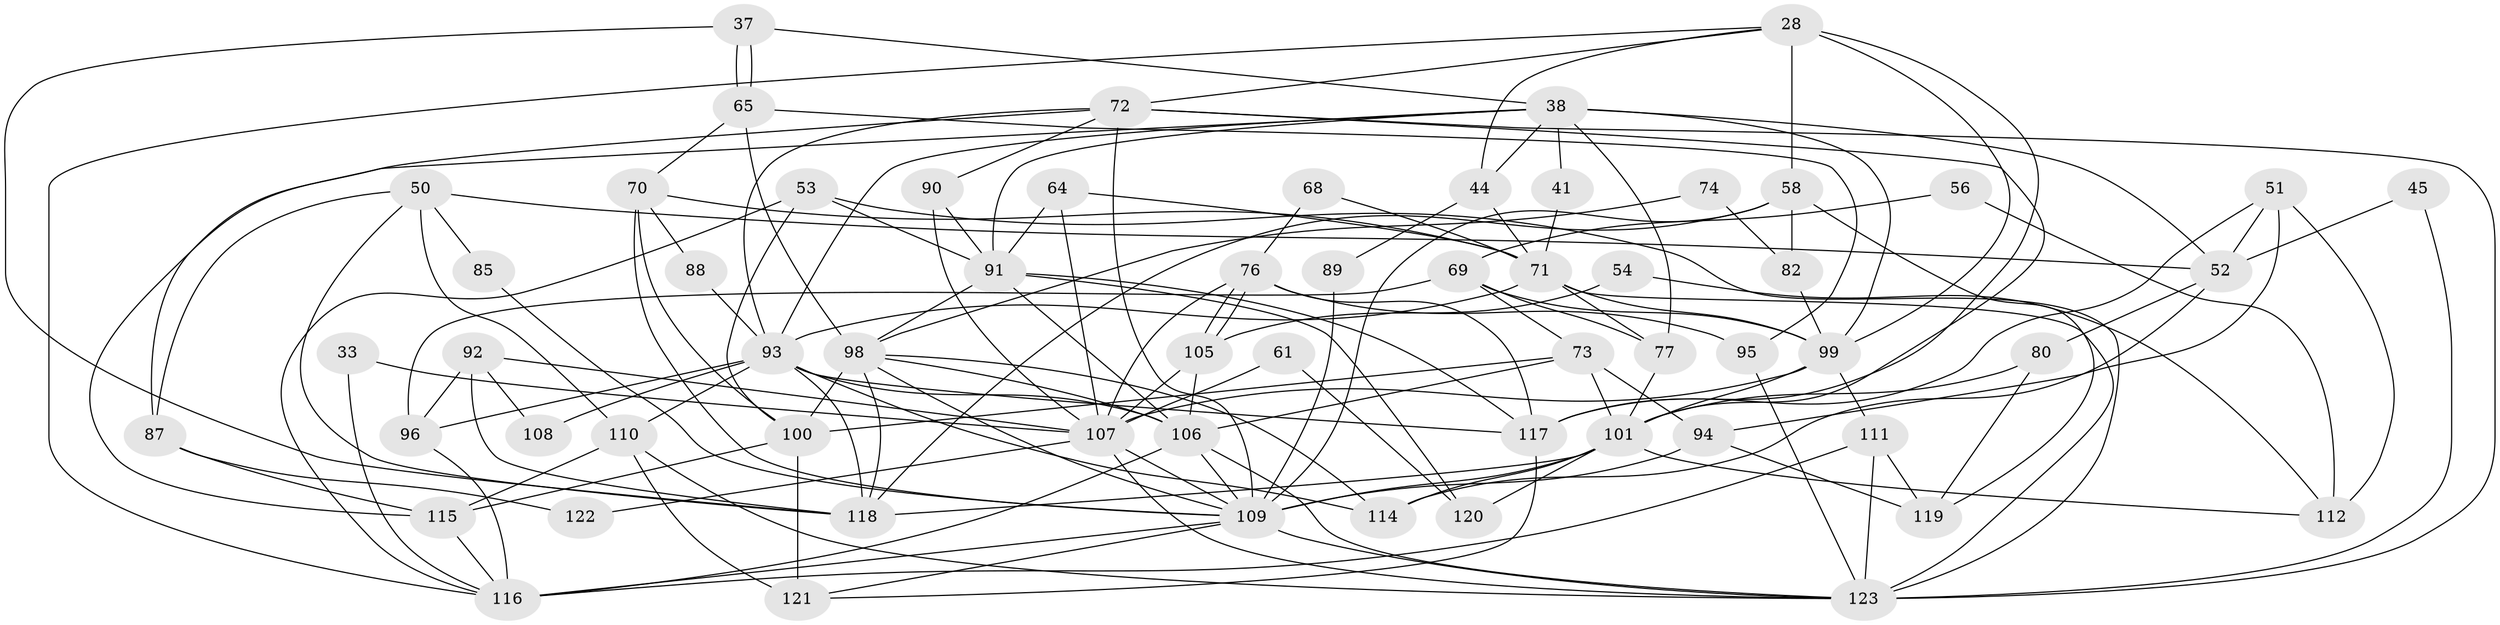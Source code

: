 // original degree distribution, {3: 0.1951219512195122, 6: 0.0975609756097561, 5: 0.15447154471544716, 4: 0.3008130081300813, 7: 0.04878048780487805, 9: 0.008130081300813009, 2: 0.18699186991869918, 8: 0.008130081300813009}
// Generated by graph-tools (version 1.1) at 2025/55/03/04/25 21:55:09]
// undirected, 61 vertices, 151 edges
graph export_dot {
graph [start="1"]
  node [color=gray90,style=filled];
  28 [super="+7"];
  33;
  37;
  38 [super="+15+34"];
  41;
  44 [super="+13"];
  45;
  50;
  51;
  52 [super="+12+26"];
  53;
  54;
  56;
  58 [super="+42"];
  61;
  64;
  65;
  68;
  69 [super="+49"];
  70 [super="+35"];
  71 [super="+19"];
  72 [super="+2"];
  73 [super="+47"];
  74;
  76;
  77;
  80;
  82;
  85;
  87;
  88;
  89;
  90;
  91 [super="+32"];
  92;
  93 [super="+86"];
  94 [super="+3"];
  95;
  96;
  98 [super="+57+17"];
  99 [super="+1+40"];
  100 [super="+78"];
  101 [super="+55+27+46"];
  105;
  106 [super="+29+25+66+36"];
  107 [super="+63+79"];
  108;
  109 [super="+97+102"];
  110 [super="+81"];
  111 [super="+67"];
  112;
  114;
  115 [super="+43"];
  116 [super="+30+39+83"];
  117 [super="+104+103"];
  118 [super="+62"];
  119 [super="+31"];
  120;
  121 [super="+113"];
  122;
  123 [super="+9+4"];
  28 -- 116 [weight=2];
  28 -- 99 [weight=2];
  28 -- 117 [weight=2];
  28 -- 72;
  28 -- 44;
  28 -- 58;
  33 -- 107;
  33 -- 116;
  37 -- 65;
  37 -- 65;
  37 -- 118;
  37 -- 38;
  38 -- 41;
  38 -- 77;
  38 -- 52 [weight=3];
  38 -- 99 [weight=2];
  38 -- 44;
  38 -- 93 [weight=3];
  38 -- 115;
  38 -- 91;
  41 -- 71;
  44 -- 89;
  44 -- 71;
  45 -- 123;
  45 -- 52;
  50 -- 85;
  50 -- 87;
  50 -- 118;
  50 -- 52;
  50 -- 110;
  51 -- 117;
  51 -- 52;
  51 -- 94;
  51 -- 112;
  52 -- 80;
  52 -- 114;
  53 -- 91;
  53 -- 116;
  53 -- 100;
  53 -- 123;
  54 -- 112;
  54 -- 105;
  56 -- 112;
  56 -- 69;
  58 -- 119;
  58 -- 118;
  58 -- 109 [weight=2];
  58 -- 82;
  61 -- 120;
  61 -- 107;
  64 -- 71 [weight=2];
  64 -- 91;
  64 -- 107 [weight=2];
  65 -- 98;
  65 -- 70;
  65 -- 95;
  68 -- 76;
  68 -- 71;
  69 -- 99;
  69 -- 96;
  69 -- 73;
  69 -- 77;
  70 -- 100;
  70 -- 88;
  70 -- 71;
  70 -- 109;
  71 -- 123 [weight=2];
  71 -- 77;
  71 -- 93 [weight=2];
  71 -- 99;
  72 -- 123;
  72 -- 87;
  72 -- 90;
  72 -- 93;
  72 -- 109;
  72 -- 101;
  73 -- 101;
  73 -- 106;
  73 -- 100;
  73 -- 94;
  74 -- 82;
  74 -- 98;
  76 -- 105;
  76 -- 105;
  76 -- 95;
  76 -- 107;
  76 -- 117;
  77 -- 101;
  80 -- 119;
  80 -- 101;
  82 -- 99;
  85 -- 109;
  87 -- 115;
  87 -- 122;
  88 -- 93;
  89 -- 109;
  90 -- 91;
  90 -- 107;
  91 -- 98;
  91 -- 117;
  91 -- 120;
  91 -- 106;
  92 -- 96;
  92 -- 108;
  92 -- 118;
  92 -- 107;
  93 -- 110 [weight=2];
  93 -- 118 [weight=2];
  93 -- 96;
  93 -- 106 [weight=2];
  93 -- 108;
  93 -- 114;
  93 -- 117 [weight=2];
  94 -- 119 [weight=2];
  94 -- 109 [weight=3];
  95 -- 123;
  96 -- 116;
  98 -- 109 [weight=2];
  98 -- 114;
  98 -- 118;
  98 -- 100 [weight=2];
  98 -- 106 [weight=2];
  99 -- 111;
  99 -- 101;
  99 -- 107 [weight=2];
  100 -- 115;
  100 -- 121 [weight=2];
  101 -- 114;
  101 -- 118 [weight=2];
  101 -- 109 [weight=3];
  101 -- 112;
  101 -- 120;
  105 -- 106;
  105 -- 107;
  106 -- 123 [weight=2];
  106 -- 109;
  106 -- 116;
  107 -- 123;
  107 -- 122;
  107 -- 109 [weight=2];
  109 -- 116 [weight=2];
  109 -- 121;
  109 -- 123;
  110 -- 123;
  110 -- 115;
  110 -- 121;
  111 -- 116 [weight=2];
  111 -- 119;
  111 -- 123 [weight=2];
  115 -- 116;
  117 -- 121;
}
